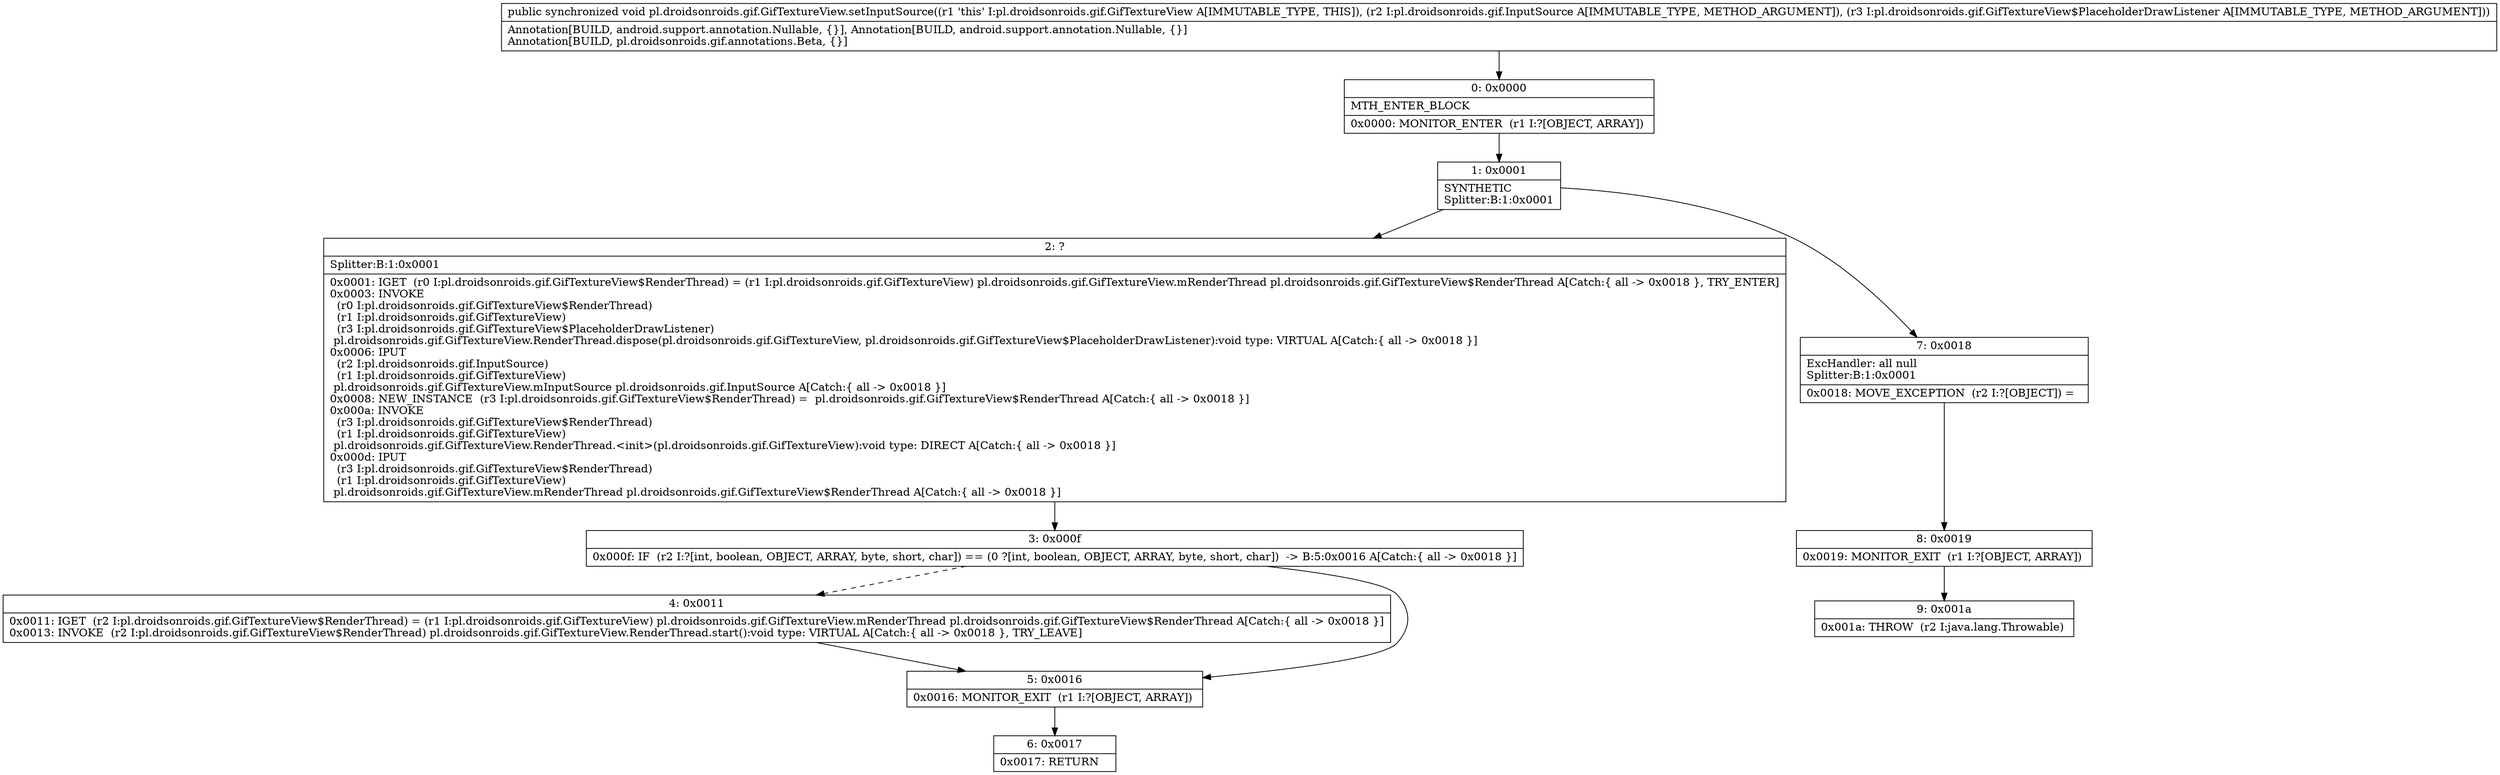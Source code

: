 digraph "CFG forpl.droidsonroids.gif.GifTextureView.setInputSource(Lpl\/droidsonroids\/gif\/InputSource;Lpl\/droidsonroids\/gif\/GifTextureView$PlaceholderDrawListener;)V" {
Node_0 [shape=record,label="{0\:\ 0x0000|MTH_ENTER_BLOCK\l|0x0000: MONITOR_ENTER  (r1 I:?[OBJECT, ARRAY]) \l}"];
Node_1 [shape=record,label="{1\:\ 0x0001|SYNTHETIC\lSplitter:B:1:0x0001\l}"];
Node_2 [shape=record,label="{2\:\ ?|Splitter:B:1:0x0001\l|0x0001: IGET  (r0 I:pl.droidsonroids.gif.GifTextureView$RenderThread) = (r1 I:pl.droidsonroids.gif.GifTextureView) pl.droidsonroids.gif.GifTextureView.mRenderThread pl.droidsonroids.gif.GifTextureView$RenderThread A[Catch:\{ all \-\> 0x0018 \}, TRY_ENTER]\l0x0003: INVOKE  \l  (r0 I:pl.droidsonroids.gif.GifTextureView$RenderThread)\l  (r1 I:pl.droidsonroids.gif.GifTextureView)\l  (r3 I:pl.droidsonroids.gif.GifTextureView$PlaceholderDrawListener)\l pl.droidsonroids.gif.GifTextureView.RenderThread.dispose(pl.droidsonroids.gif.GifTextureView, pl.droidsonroids.gif.GifTextureView$PlaceholderDrawListener):void type: VIRTUAL A[Catch:\{ all \-\> 0x0018 \}]\l0x0006: IPUT  \l  (r2 I:pl.droidsonroids.gif.InputSource)\l  (r1 I:pl.droidsonroids.gif.GifTextureView)\l pl.droidsonroids.gif.GifTextureView.mInputSource pl.droidsonroids.gif.InputSource A[Catch:\{ all \-\> 0x0018 \}]\l0x0008: NEW_INSTANCE  (r3 I:pl.droidsonroids.gif.GifTextureView$RenderThread) =  pl.droidsonroids.gif.GifTextureView$RenderThread A[Catch:\{ all \-\> 0x0018 \}]\l0x000a: INVOKE  \l  (r3 I:pl.droidsonroids.gif.GifTextureView$RenderThread)\l  (r1 I:pl.droidsonroids.gif.GifTextureView)\l pl.droidsonroids.gif.GifTextureView.RenderThread.\<init\>(pl.droidsonroids.gif.GifTextureView):void type: DIRECT A[Catch:\{ all \-\> 0x0018 \}]\l0x000d: IPUT  \l  (r3 I:pl.droidsonroids.gif.GifTextureView$RenderThread)\l  (r1 I:pl.droidsonroids.gif.GifTextureView)\l pl.droidsonroids.gif.GifTextureView.mRenderThread pl.droidsonroids.gif.GifTextureView$RenderThread A[Catch:\{ all \-\> 0x0018 \}]\l}"];
Node_3 [shape=record,label="{3\:\ 0x000f|0x000f: IF  (r2 I:?[int, boolean, OBJECT, ARRAY, byte, short, char]) == (0 ?[int, boolean, OBJECT, ARRAY, byte, short, char])  \-\> B:5:0x0016 A[Catch:\{ all \-\> 0x0018 \}]\l}"];
Node_4 [shape=record,label="{4\:\ 0x0011|0x0011: IGET  (r2 I:pl.droidsonroids.gif.GifTextureView$RenderThread) = (r1 I:pl.droidsonroids.gif.GifTextureView) pl.droidsonroids.gif.GifTextureView.mRenderThread pl.droidsonroids.gif.GifTextureView$RenderThread A[Catch:\{ all \-\> 0x0018 \}]\l0x0013: INVOKE  (r2 I:pl.droidsonroids.gif.GifTextureView$RenderThread) pl.droidsonroids.gif.GifTextureView.RenderThread.start():void type: VIRTUAL A[Catch:\{ all \-\> 0x0018 \}, TRY_LEAVE]\l}"];
Node_5 [shape=record,label="{5\:\ 0x0016|0x0016: MONITOR_EXIT  (r1 I:?[OBJECT, ARRAY]) \l}"];
Node_6 [shape=record,label="{6\:\ 0x0017|0x0017: RETURN   \l}"];
Node_7 [shape=record,label="{7\:\ 0x0018|ExcHandler: all null\lSplitter:B:1:0x0001\l|0x0018: MOVE_EXCEPTION  (r2 I:?[OBJECT]) =  \l}"];
Node_8 [shape=record,label="{8\:\ 0x0019|0x0019: MONITOR_EXIT  (r1 I:?[OBJECT, ARRAY]) \l}"];
Node_9 [shape=record,label="{9\:\ 0x001a|0x001a: THROW  (r2 I:java.lang.Throwable) \l}"];
MethodNode[shape=record,label="{public synchronized void pl.droidsonroids.gif.GifTextureView.setInputSource((r1 'this' I:pl.droidsonroids.gif.GifTextureView A[IMMUTABLE_TYPE, THIS]), (r2 I:pl.droidsonroids.gif.InputSource A[IMMUTABLE_TYPE, METHOD_ARGUMENT]), (r3 I:pl.droidsonroids.gif.GifTextureView$PlaceholderDrawListener A[IMMUTABLE_TYPE, METHOD_ARGUMENT]))  | Annotation[BUILD, android.support.annotation.Nullable, \{\}], Annotation[BUILD, android.support.annotation.Nullable, \{\}]\lAnnotation[BUILD, pl.droidsonroids.gif.annotations.Beta, \{\}]\l}"];
MethodNode -> Node_0;
Node_0 -> Node_1;
Node_1 -> Node_2;
Node_1 -> Node_7;
Node_2 -> Node_3;
Node_3 -> Node_4[style=dashed];
Node_3 -> Node_5;
Node_4 -> Node_5;
Node_5 -> Node_6;
Node_7 -> Node_8;
Node_8 -> Node_9;
}

